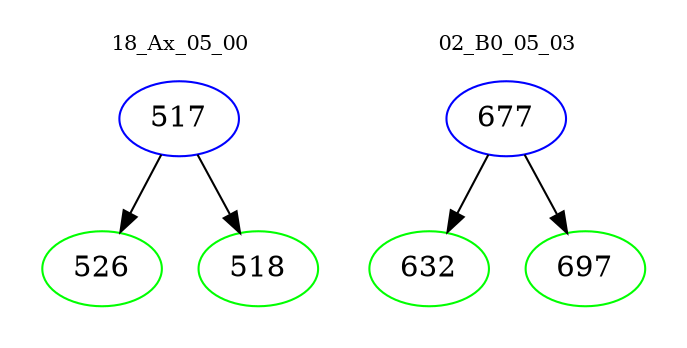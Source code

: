 digraph{
subgraph cluster_0 {
color = white
label = "18_Ax_05_00";
fontsize=10;
T0_517 [label="517", color="blue"]
T0_517 -> T0_526 [color="black"]
T0_526 [label="526", color="green"]
T0_517 -> T0_518 [color="black"]
T0_518 [label="518", color="green"]
}
subgraph cluster_1 {
color = white
label = "02_B0_05_03";
fontsize=10;
T1_677 [label="677", color="blue"]
T1_677 -> T1_632 [color="black"]
T1_632 [label="632", color="green"]
T1_677 -> T1_697 [color="black"]
T1_697 [label="697", color="green"]
}
}
